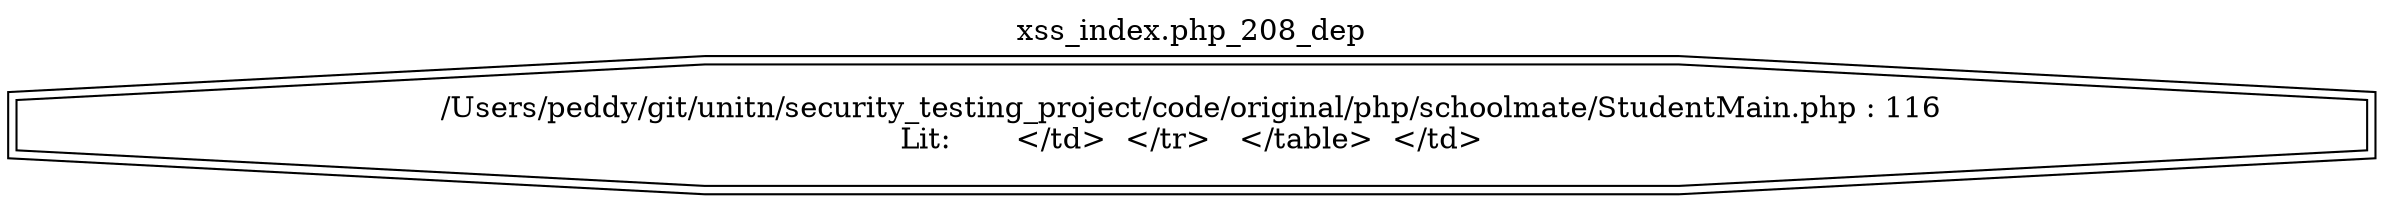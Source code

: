 digraph cfg {
  label="xss_index.php_208_dep";
  labelloc=t;
  n1 [shape=doubleoctagon, label="/Users/peddy/git/unitn/security_testing_project/code/original/php/schoolmate/StudentMain.php : 116\nLit:       </td>	</tr>   </table>  </td>\n"];
}

